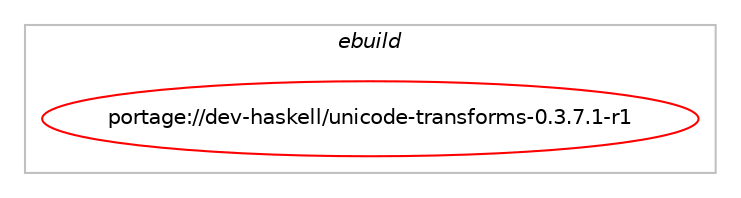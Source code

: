 digraph prolog {

# *************
# Graph options
# *************

newrank=true;
concentrate=true;
compound=true;
graph [rankdir=LR,fontname=Helvetica,fontsize=10,ranksep=1.5];#, ranksep=2.5, nodesep=0.2];
edge  [arrowhead=vee];
node  [fontname=Helvetica,fontsize=10];

# **********
# The ebuild
# **********

subgraph cluster_leftcol {
color=gray;
label=<<i>ebuild</i>>;
id [label="portage://dev-haskell/unicode-transforms-0.3.7.1-r1", color=red, width=4, href="../dev-haskell/unicode-transforms-0.3.7.1-r1.svg"];
}

# ****************
# The dependencies
# ****************

subgraph cluster_midcol {
color=gray;
label=<<i>dependencies</i>>;
subgraph cluster_compile {
fillcolor="#eeeeee";
style=filled;
label=<<i>compile</i>>;
# *** BEGIN UNKNOWN DEPENDENCY TYPE (TODO) ***
# id -> equal(use_conditional_group(positive,hscolour,portage://dev-haskell/unicode-transforms-0.3.7.1-r1,[package_dependency(portage://dev-haskell/unicode-transforms-0.3.7.1-r1,install,no,dev-haskell,hscolour,none,[,,],[],[])]))
# *** END UNKNOWN DEPENDENCY TYPE (TODO) ***

# *** BEGIN UNKNOWN DEPENDENCY TYPE (TODO) ***
# id -> equal(use_conditional_group(positive,test,portage://dev-haskell/unicode-transforms-0.3.7.1-r1,[package_dependency(portage://dev-haskell/unicode-transforms-0.3.7.1-r1,install,no,dev-haskell,getopt-generics,greaterequal,[0.11,,,0.11],[],[]),package_dependency(portage://dev-haskell/unicode-transforms-0.3.7.1-r1,install,no,dev-haskell,getopt-generics,smaller,[0.14,,,0.14],[],[]),package_dependency(portage://dev-haskell/unicode-transforms-0.3.7.1-r1,install,no,dev-haskell,hspec,greaterequal,[2.0,,,2.0],[],[]),package_dependency(portage://dev-haskell/unicode-transforms-0.3.7.1-r1,install,no,dev-haskell,hspec,smaller,[3,,,3],[],[]),package_dependency(portage://dev-haskell/unicode-transforms-0.3.7.1-r1,install,no,dev-haskell,quickcheck,greaterequal,[2.1,,,2.1],[],[]),package_dependency(portage://dev-haskell/unicode-transforms-0.3.7.1-r1,install,no,dev-haskell,quickcheck,smaller,[2.15,,,2.15],[],[]),package_dependency(portage://dev-haskell/unicode-transforms-0.3.7.1-r1,install,no,dev-haskell,split,greaterequal,[0.1,,,0.1],[],[]),package_dependency(portage://dev-haskell/unicode-transforms-0.3.7.1-r1,install,no,dev-haskell,split,smaller,[0.3,,,0.3],[],[])]))
# *** END UNKNOWN DEPENDENCY TYPE (TODO) ***

# *** BEGIN UNKNOWN DEPENDENCY TYPE (TODO) ***
# id -> equal(package_dependency(portage://dev-haskell/unicode-transforms-0.3.7.1-r1,install,no,dev-haskell,cabal,greaterequal,[2.2,,,2.2],[],[]))
# *** END UNKNOWN DEPENDENCY TYPE (TODO) ***

# *** BEGIN UNKNOWN DEPENDENCY TYPE (TODO) ***
# id -> equal(package_dependency(portage://dev-haskell/unicode-transforms-0.3.7.1-r1,install,no,dev-haskell,text,greaterequal,[1.1.1,,,1.1.1],any_same_slot,[use(optenable(profile),none)]))
# *** END UNKNOWN DEPENDENCY TYPE (TODO) ***

# *** BEGIN UNKNOWN DEPENDENCY TYPE (TODO) ***
# id -> equal(package_dependency(portage://dev-haskell/unicode-transforms-0.3.7.1-r1,install,no,dev-haskell,text,smaller,[1.3,,,1.3],any_same_slot,[use(optenable(profile),none)]))
# *** END UNKNOWN DEPENDENCY TYPE (TODO) ***

# *** BEGIN UNKNOWN DEPENDENCY TYPE (TODO) ***
# id -> equal(package_dependency(portage://dev-haskell/unicode-transforms-0.3.7.1-r1,install,no,dev-lang,ghc,greaterequal,[7.8.2,,,7.8.2],any_same_slot,[]))
# *** END UNKNOWN DEPENDENCY TYPE (TODO) ***

}
subgraph cluster_compileandrun {
fillcolor="#eeeeee";
style=filled;
label=<<i>compile and run</i>>;
}
subgraph cluster_run {
fillcolor="#eeeeee";
style=filled;
label=<<i>run</i>>;
# *** BEGIN UNKNOWN DEPENDENCY TYPE (TODO) ***
# id -> equal(package_dependency(portage://dev-haskell/unicode-transforms-0.3.7.1-r1,run,no,dev-haskell,text,greaterequal,[1.1.1,,,1.1.1],any_same_slot,[use(optenable(profile),none)]))
# *** END UNKNOWN DEPENDENCY TYPE (TODO) ***

# *** BEGIN UNKNOWN DEPENDENCY TYPE (TODO) ***
# id -> equal(package_dependency(portage://dev-haskell/unicode-transforms-0.3.7.1-r1,run,no,dev-haskell,text,smaller,[1.3,,,1.3],any_same_slot,[use(optenable(profile),none)]))
# *** END UNKNOWN DEPENDENCY TYPE (TODO) ***

# *** BEGIN UNKNOWN DEPENDENCY TYPE (TODO) ***
# id -> equal(package_dependency(portage://dev-haskell/unicode-transforms-0.3.7.1-r1,run,no,dev-lang,ghc,greaterequal,[7.8.2,,,7.8.2],any_same_slot,[]))
# *** END UNKNOWN DEPENDENCY TYPE (TODO) ***

# *** BEGIN UNKNOWN DEPENDENCY TYPE (TODO) ***
# id -> equal(package_dependency(portage://dev-haskell/unicode-transforms-0.3.7.1-r1,run,no,dev-lang,ghc,none,[,,],any_same_slot,[use(optenable(profile),none)]))
# *** END UNKNOWN DEPENDENCY TYPE (TODO) ***

}
}

# **************
# The candidates
# **************

subgraph cluster_choices {
rank=same;
color=gray;
label=<<i>candidates</i>>;

}

}
